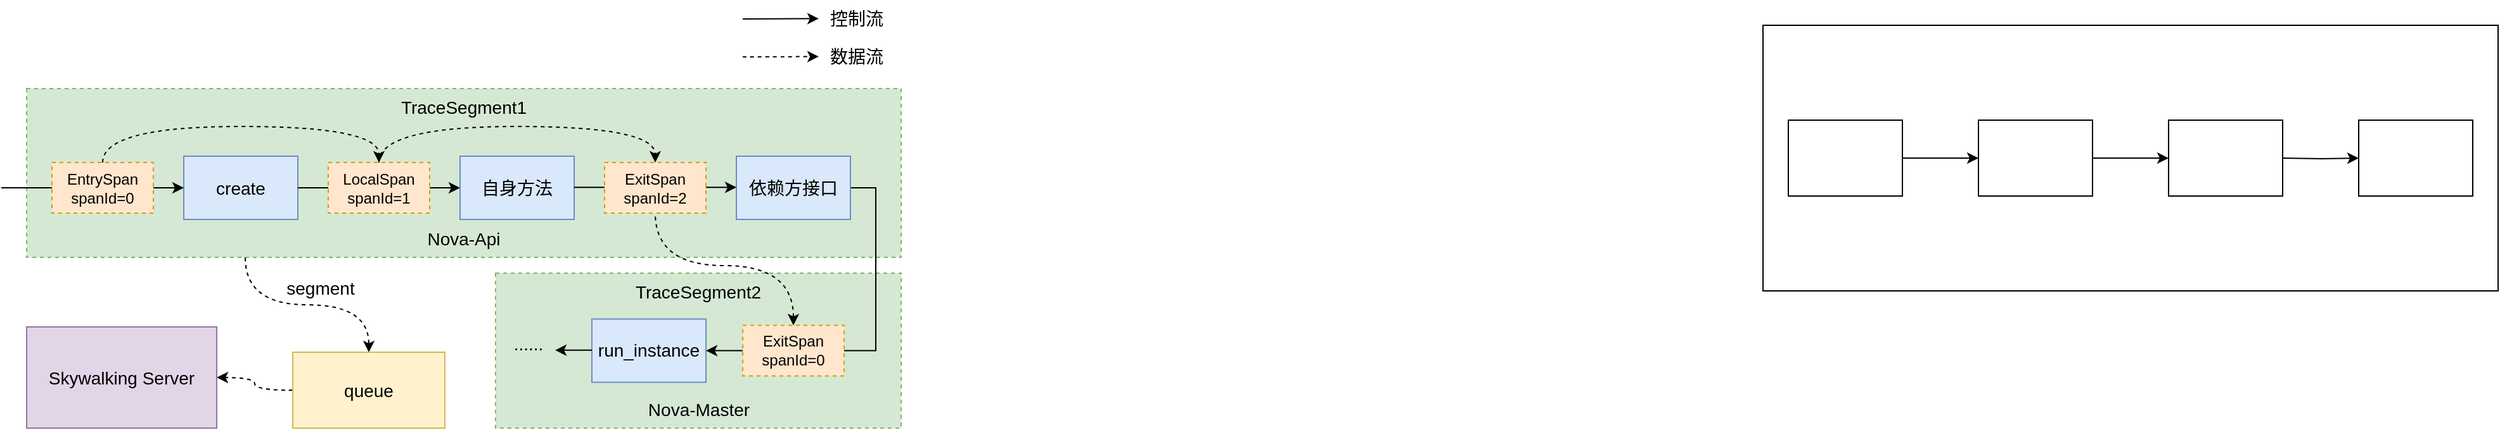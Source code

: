 <mxfile version="20.8.23" type="github">
  <diagram name="第 1 页" id="XOoMgng8fvqQyQ2asggL">
    <mxGraphModel dx="2776" dy="600" grid="1" gridSize="10" guides="1" tooltips="1" connect="1" arrows="1" fold="1" page="1" pageScale="1" pageWidth="827" pageHeight="1169" math="0" shadow="0">
      <root>
        <mxCell id="0" />
        <mxCell id="1" parent="0" />
        <mxCell id="eKtVZK_zncqqrGaTbCHH-51" value="" style="rounded=0;whiteSpace=wrap;html=1;dashed=1;fillColor=#d5e8d4;strokeColor=#82b366;" vertex="1" parent="1">
          <mxGeometry x="-830" y="396" width="320" height="122.5" as="geometry" />
        </mxCell>
        <mxCell id="eKtVZK_zncqqrGaTbCHH-77" style="edgeStyle=orthogonalEdgeStyle;rounded=0;orthogonalLoop=1;jettySize=auto;html=1;exitX=0.25;exitY=1;exitDx=0;exitDy=0;fontSize=14;endArrow=classic;endFill=1;elbow=vertical;curved=1;dashed=1;" edge="1" parent="1" source="eKtVZK_zncqqrGaTbCHH-24" target="eKtVZK_zncqqrGaTbCHH-30">
          <mxGeometry relative="1" as="geometry" />
        </mxCell>
        <mxCell id="eKtVZK_zncqqrGaTbCHH-24" value="" style="rounded=0;whiteSpace=wrap;html=1;dashed=1;fillColor=#d5e8d4;strokeColor=#82b366;" vertex="1" parent="1">
          <mxGeometry x="-1200" y="250" width="690" height="133.5" as="geometry" />
        </mxCell>
        <mxCell id="eKtVZK_zncqqrGaTbCHH-2" value="&lt;font style=&quot;font-size: 14px;&quot;&gt;create&lt;/font&gt;" style="rounded=0;whiteSpace=wrap;html=1;fillColor=#dae8fc;strokeColor=#6c8ebf;" vertex="1" parent="1">
          <mxGeometry x="-1076" y="303.5" width="90" height="50" as="geometry" />
        </mxCell>
        <mxCell id="eKtVZK_zncqqrGaTbCHH-3" value="&lt;font style=&quot;font-size: 14px;&quot;&gt;自身方法&lt;/font&gt;" style="rounded=0;whiteSpace=wrap;html=1;fillColor=#dae8fc;strokeColor=#6c8ebf;" vertex="1" parent="1">
          <mxGeometry x="-858" y="303.5" width="90" height="50" as="geometry" />
        </mxCell>
        <mxCell id="eKtVZK_zncqqrGaTbCHH-67" style="rounded=0;orthogonalLoop=1;jettySize=auto;html=1;entryX=1;entryY=0.5;entryDx=0;entryDy=0;fontSize=14;endArrow=none;endFill=0;elbow=vertical;edgeStyle=orthogonalEdgeStyle;exitX=1;exitY=0.5;exitDx=0;exitDy=0;" edge="1" parent="1" source="eKtVZK_zncqqrGaTbCHH-4" target="eKtVZK_zncqqrGaTbCHH-56">
          <mxGeometry relative="1" as="geometry" />
        </mxCell>
        <mxCell id="eKtVZK_zncqqrGaTbCHH-4" value="&lt;font style=&quot;font-size: 14px;&quot;&gt;依赖方接口&lt;/font&gt;" style="rounded=0;whiteSpace=wrap;html=1;fillColor=#dae8fc;strokeColor=#6c8ebf;" vertex="1" parent="1">
          <mxGeometry x="-640" y="303.5" width="90" height="50" as="geometry" />
        </mxCell>
        <mxCell id="eKtVZK_zncqqrGaTbCHH-13" value="" style="rounded=0;whiteSpace=wrap;html=1;" vertex="1" parent="1">
          <mxGeometry x="170" y="200" width="580" height="210" as="geometry" />
        </mxCell>
        <mxCell id="eKtVZK_zncqqrGaTbCHH-14" style="edgeStyle=orthogonalEdgeStyle;rounded=0;orthogonalLoop=1;jettySize=auto;html=1;exitX=1;exitY=0.5;exitDx=0;exitDy=0;entryX=0;entryY=0.5;entryDx=0;entryDy=0;" edge="1" parent="1" source="eKtVZK_zncqqrGaTbCHH-15" target="eKtVZK_zncqqrGaTbCHH-17">
          <mxGeometry relative="1" as="geometry" />
        </mxCell>
        <mxCell id="eKtVZK_zncqqrGaTbCHH-15" value="" style="rounded=0;whiteSpace=wrap;html=1;" vertex="1" parent="1">
          <mxGeometry x="190" y="275" width="90" height="60" as="geometry" />
        </mxCell>
        <mxCell id="eKtVZK_zncqqrGaTbCHH-16" style="edgeStyle=orthogonalEdgeStyle;rounded=0;orthogonalLoop=1;jettySize=auto;html=1;exitX=1;exitY=0.5;exitDx=0;exitDy=0;entryX=0;entryY=0.5;entryDx=0;entryDy=0;" edge="1" parent="1" source="eKtVZK_zncqqrGaTbCHH-17" target="eKtVZK_zncqqrGaTbCHH-18">
          <mxGeometry relative="1" as="geometry" />
        </mxCell>
        <mxCell id="eKtVZK_zncqqrGaTbCHH-17" value="" style="rounded=0;whiteSpace=wrap;html=1;" vertex="1" parent="1">
          <mxGeometry x="340" y="275" width="90" height="60" as="geometry" />
        </mxCell>
        <mxCell id="eKtVZK_zncqqrGaTbCHH-18" value="" style="rounded=0;whiteSpace=wrap;html=1;" vertex="1" parent="1">
          <mxGeometry x="490" y="275" width="90" height="60" as="geometry" />
        </mxCell>
        <mxCell id="eKtVZK_zncqqrGaTbCHH-19" style="edgeStyle=orthogonalEdgeStyle;rounded=0;orthogonalLoop=1;jettySize=auto;html=1;exitX=1;exitY=0.5;exitDx=0;exitDy=0;entryX=0;entryY=0.5;entryDx=0;entryDy=0;" edge="1" parent="1" target="eKtVZK_zncqqrGaTbCHH-20">
          <mxGeometry relative="1" as="geometry">
            <mxPoint x="580" y="305" as="sourcePoint" />
          </mxGeometry>
        </mxCell>
        <mxCell id="eKtVZK_zncqqrGaTbCHH-20" value="" style="rounded=0;whiteSpace=wrap;html=1;" vertex="1" parent="1">
          <mxGeometry x="640" y="275" width="90" height="60" as="geometry" />
        </mxCell>
        <mxCell id="eKtVZK_zncqqrGaTbCHH-76" style="edgeStyle=orthogonalEdgeStyle;rounded=0;orthogonalLoop=1;jettySize=auto;html=1;exitX=0;exitY=0.5;exitDx=0;exitDy=0;entryX=1;entryY=0.5;entryDx=0;entryDy=0;fontSize=14;endArrow=classic;endFill=1;elbow=vertical;curved=1;dashed=1;" edge="1" parent="1" source="eKtVZK_zncqqrGaTbCHH-30" target="eKtVZK_zncqqrGaTbCHH-31">
          <mxGeometry relative="1" as="geometry" />
        </mxCell>
        <mxCell id="eKtVZK_zncqqrGaTbCHH-30" value="queue" style="rounded=0;whiteSpace=wrap;html=1;fontSize=14;fillColor=#fff2cc;strokeColor=#d6b656;" vertex="1" parent="1">
          <mxGeometry x="-990" y="458.5" width="120" height="60" as="geometry" />
        </mxCell>
        <mxCell id="eKtVZK_zncqqrGaTbCHH-31" value="Skywalking Server" style="rounded=0;whiteSpace=wrap;html=1;fontSize=14;fillColor=#e1d5e7;strokeColor=#9673a6;" vertex="1" parent="1">
          <mxGeometry x="-1200" y="438.5" width="150" height="80" as="geometry" />
        </mxCell>
        <mxCell id="eKtVZK_zncqqrGaTbCHH-48" value="&lt;font style=&quot;font-size: 14px;&quot;&gt;TraceSegment1&lt;/font&gt;" style="text;html=1;strokeColor=none;fillColor=none;align=center;verticalAlign=middle;whiteSpace=wrap;rounded=0;fontSize=12;" vertex="1" parent="1">
          <mxGeometry x="-920" y="250" width="130" height="30" as="geometry" />
        </mxCell>
        <mxCell id="eKtVZK_zncqqrGaTbCHH-50" value="&lt;font style=&quot;font-size: 14px;&quot;&gt;Nova-Api&lt;/font&gt;" style="text;html=1;strokeColor=none;fillColor=none;align=center;verticalAlign=middle;whiteSpace=wrap;rounded=0;fontSize=12;" vertex="1" parent="1">
          <mxGeometry x="-900" y="353.5" width="90" height="30" as="geometry" />
        </mxCell>
        <mxCell id="eKtVZK_zncqqrGaTbCHH-53" value="&lt;font style=&quot;font-size: 14px;&quot;&gt;run_instance&lt;/font&gt;" style="rounded=0;whiteSpace=wrap;html=1;fillColor=#dae8fc;strokeColor=#6c8ebf;" vertex="1" parent="1">
          <mxGeometry x="-754" y="432.25" width="90" height="50" as="geometry" />
        </mxCell>
        <mxCell id="eKtVZK_zncqqrGaTbCHH-57" value="&lt;font style=&quot;font-size: 14px;&quot;&gt;Nova-Master&lt;/font&gt;" style="text;html=1;strokeColor=none;fillColor=none;align=center;verticalAlign=middle;whiteSpace=wrap;rounded=0;fontSize=12;" vertex="1" parent="1">
          <mxGeometry x="-726.5" y="488.5" width="113" height="30" as="geometry" />
        </mxCell>
        <mxCell id="eKtVZK_zncqqrGaTbCHH-59" value="&lt;font style=&quot;font-size: 14px;&quot;&gt;TraceSegment2&lt;/font&gt;" style="text;html=1;strokeColor=none;fillColor=none;align=center;verticalAlign=middle;whiteSpace=wrap;rounded=0;fontSize=12;" vertex="1" parent="1">
          <mxGeometry x="-735" y="396" width="130" height="30" as="geometry" />
        </mxCell>
        <mxCell id="eKtVZK_zncqqrGaTbCHH-60" value="" style="endArrow=classic;html=1;rounded=0;fontSize=14;curved=1;elbow=vertical;entryX=0;entryY=0.5;entryDx=0;entryDy=0;" edge="1" parent="1" target="eKtVZK_zncqqrGaTbCHH-2">
          <mxGeometry width="50" height="50" relative="1" as="geometry">
            <mxPoint x="-1220" y="328.5" as="sourcePoint" />
            <mxPoint x="-950" y="363.5" as="targetPoint" />
          </mxGeometry>
        </mxCell>
        <mxCell id="eKtVZK_zncqqrGaTbCHH-93" style="edgeStyle=orthogonalEdgeStyle;curved=1;rounded=0;orthogonalLoop=1;jettySize=auto;html=1;exitX=0.5;exitY=0;exitDx=0;exitDy=0;entryX=0.5;entryY=0;entryDx=0;entryDy=0;dashed=1;fontSize=14;startArrow=none;startFill=0;endArrow=classic;endFill=1;elbow=vertical;" edge="1" parent="1" source="eKtVZK_zncqqrGaTbCHH-46" target="eKtVZK_zncqqrGaTbCHH-47">
          <mxGeometry relative="1" as="geometry">
            <Array as="points">
              <mxPoint x="-922" y="280" />
              <mxPoint x="-704" y="280" />
            </Array>
          </mxGeometry>
        </mxCell>
        <mxCell id="eKtVZK_zncqqrGaTbCHH-94" style="edgeStyle=orthogonalEdgeStyle;curved=1;rounded=0;orthogonalLoop=1;jettySize=auto;html=1;exitX=0.5;exitY=0;exitDx=0;exitDy=0;entryX=0.5;entryY=0;entryDx=0;entryDy=0;dashed=1;fontSize=14;startArrow=none;startFill=0;endArrow=classic;endFill=1;elbow=vertical;" edge="1" parent="1" source="eKtVZK_zncqqrGaTbCHH-40" target="eKtVZK_zncqqrGaTbCHH-46">
          <mxGeometry relative="1" as="geometry">
            <Array as="points">
              <mxPoint x="-1140" y="280" />
              <mxPoint x="-922" y="280" />
            </Array>
          </mxGeometry>
        </mxCell>
        <mxCell id="eKtVZK_zncqqrGaTbCHH-40" value="EntrySpan&lt;br&gt;spanId=0" style="text;html=1;strokeColor=#d79b00;fillColor=#ffe6cc;align=center;verticalAlign=middle;whiteSpace=wrap;rounded=0;dashed=1;" vertex="1" parent="1">
          <mxGeometry x="-1180" y="308.5" width="80" height="40" as="geometry" />
        </mxCell>
        <mxCell id="eKtVZK_zncqqrGaTbCHH-61" value="" style="endArrow=classic;html=1;rounded=0;fontSize=14;curved=1;elbow=vertical;entryX=0;entryY=0.5;entryDx=0;entryDy=0;exitX=1;exitY=0.5;exitDx=0;exitDy=0;" edge="1" parent="1" source="eKtVZK_zncqqrGaTbCHH-2" target="eKtVZK_zncqqrGaTbCHH-3">
          <mxGeometry width="50" height="50" relative="1" as="geometry">
            <mxPoint x="-982" y="328.21" as="sourcePoint" />
            <mxPoint x="-834" y="328.21" as="targetPoint" />
          </mxGeometry>
        </mxCell>
        <mxCell id="eKtVZK_zncqqrGaTbCHH-46" value="LocalSpan&lt;br&gt;spanId=1" style="text;html=1;strokeColor=#d79b00;fillColor=#ffe6cc;align=center;verticalAlign=middle;whiteSpace=wrap;rounded=0;dashed=1;" vertex="1" parent="1">
          <mxGeometry x="-962" y="308.5" width="80" height="40" as="geometry" />
        </mxCell>
        <mxCell id="eKtVZK_zncqqrGaTbCHH-63" value="" style="endArrow=classic;html=1;rounded=0;fontSize=14;curved=1;elbow=vertical;entryX=0;entryY=0.5;entryDx=0;entryDy=0;exitX=1;exitY=0.5;exitDx=0;exitDy=0;" edge="1" parent="1">
          <mxGeometry width="50" height="50" relative="1" as="geometry">
            <mxPoint x="-768" y="328.18" as="sourcePoint" />
            <mxPoint x="-640" y="328.18" as="targetPoint" />
          </mxGeometry>
        </mxCell>
        <mxCell id="eKtVZK_zncqqrGaTbCHH-47" value="ExitSpan&lt;br&gt;spanId=2" style="text;html=1;strokeColor=#d79b00;fillColor=#ffe6cc;align=center;verticalAlign=middle;whiteSpace=wrap;rounded=0;dashed=1;" vertex="1" parent="1">
          <mxGeometry x="-744" y="308.5" width="80" height="40" as="geometry" />
        </mxCell>
        <mxCell id="eKtVZK_zncqqrGaTbCHH-68" style="edgeStyle=orthogonalEdgeStyle;curved=1;rounded=0;orthogonalLoop=1;jettySize=auto;html=1;fontSize=14;endArrow=classic;endFill=1;elbow=vertical;exitX=0;exitY=0.5;exitDx=0;exitDy=0;" edge="1" parent="1" source="eKtVZK_zncqqrGaTbCHH-56" target="eKtVZK_zncqqrGaTbCHH-53">
          <mxGeometry relative="1" as="geometry" />
        </mxCell>
        <mxCell id="eKtVZK_zncqqrGaTbCHH-78" style="edgeStyle=orthogonalEdgeStyle;curved=1;rounded=0;orthogonalLoop=1;jettySize=auto;html=1;exitX=0.5;exitY=0;exitDx=0;exitDy=0;entryX=0.5;entryY=1;entryDx=0;entryDy=0;fontSize=14;endArrow=none;endFill=0;elbow=vertical;dashed=1;startArrow=classic;startFill=1;" edge="1" parent="1" source="eKtVZK_zncqqrGaTbCHH-56" target="eKtVZK_zncqqrGaTbCHH-47">
          <mxGeometry relative="1" as="geometry">
            <Array as="points">
              <mxPoint x="-595" y="390" />
              <mxPoint x="-704" y="390" />
            </Array>
          </mxGeometry>
        </mxCell>
        <mxCell id="eKtVZK_zncqqrGaTbCHH-56" value="ExitSpan&lt;br&gt;spanId=0" style="text;html=1;strokeColor=#d79b00;fillColor=#ffe6cc;align=center;verticalAlign=middle;whiteSpace=wrap;rounded=0;dashed=1;" vertex="1" parent="1">
          <mxGeometry x="-635" y="437.25" width="80" height="40" as="geometry" />
        </mxCell>
        <mxCell id="eKtVZK_zncqqrGaTbCHH-70" style="edgeStyle=orthogonalEdgeStyle;curved=1;rounded=0;orthogonalLoop=1;jettySize=auto;html=1;fontSize=14;endArrow=classic;endFill=1;elbow=vertical;exitX=0;exitY=0.5;exitDx=0;exitDy=0;" edge="1" parent="1">
          <mxGeometry relative="1" as="geometry">
            <mxPoint x="-754" y="456.92" as="sourcePoint" />
            <mxPoint x="-783" y="456.92" as="targetPoint" />
          </mxGeometry>
        </mxCell>
        <mxCell id="eKtVZK_zncqqrGaTbCHH-71" value="&lt;font style=&quot;font-size: 14px;&quot;&gt;......&lt;/font&gt;" style="text;html=1;strokeColor=none;fillColor=none;align=center;verticalAlign=middle;whiteSpace=wrap;rounded=0;fontSize=12;" vertex="1" parent="1">
          <mxGeometry x="-824" y="437.25" width="40" height="30" as="geometry" />
        </mxCell>
        <mxCell id="eKtVZK_zncqqrGaTbCHH-82" value="" style="endArrow=classic;html=1;rounded=0;fontSize=14;curved=1;elbow=vertical;" edge="1" parent="1">
          <mxGeometry width="50" height="50" relative="1" as="geometry">
            <mxPoint x="-635" y="195" as="sourcePoint" />
            <mxPoint x="-575" y="194.73" as="targetPoint" />
          </mxGeometry>
        </mxCell>
        <mxCell id="eKtVZK_zncqqrGaTbCHH-83" value="&lt;span style=&quot;font-size: 14px;&quot;&gt;控制流&lt;/span&gt;" style="text;html=1;strokeColor=none;fillColor=none;align=center;verticalAlign=middle;whiteSpace=wrap;rounded=0;fontSize=12;" vertex="1" parent="1">
          <mxGeometry x="-575" y="180" width="60" height="30" as="geometry" />
        </mxCell>
        <mxCell id="eKtVZK_zncqqrGaTbCHH-85" value="" style="endArrow=classic;html=1;rounded=0;fontSize=14;curved=1;elbow=vertical;dashed=1;" edge="1" parent="1">
          <mxGeometry width="50" height="50" relative="1" as="geometry">
            <mxPoint x="-635" y="225" as="sourcePoint" />
            <mxPoint x="-575" y="224.73" as="targetPoint" />
          </mxGeometry>
        </mxCell>
        <mxCell id="eKtVZK_zncqqrGaTbCHH-86" value="&lt;span style=&quot;font-size: 14px;&quot;&gt;数据流&lt;/span&gt;" style="text;html=1;strokeColor=none;fillColor=none;align=center;verticalAlign=middle;whiteSpace=wrap;rounded=0;fontSize=12;" vertex="1" parent="1">
          <mxGeometry x="-575" y="210" width="60" height="30" as="geometry" />
        </mxCell>
        <mxCell id="eKtVZK_zncqqrGaTbCHH-101" value="&lt;span style=&quot;font-size: 14px;&quot;&gt;segment&lt;/span&gt;" style="text;html=1;strokeColor=none;fillColor=none;align=center;verticalAlign=middle;whiteSpace=wrap;rounded=0;fontSize=12;" vertex="1" parent="1">
          <mxGeometry x="-1013" y="393.25" width="90" height="30" as="geometry" />
        </mxCell>
      </root>
    </mxGraphModel>
  </diagram>
</mxfile>

